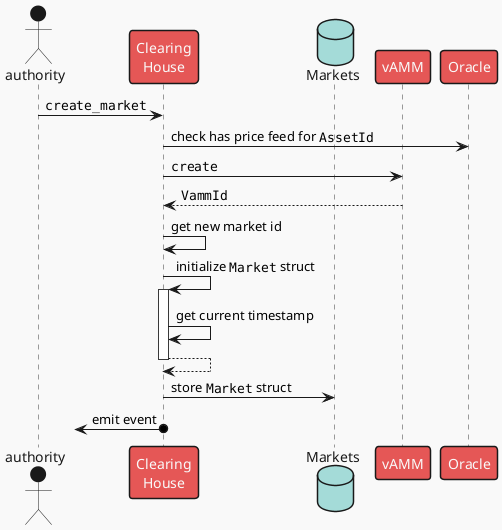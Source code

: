 @startuml create_market
!theme mars

actor "authority" as g
participant "Clearing\nHouse" as ch
database "Markets" as markets
participant "vAMM" as vamm
participant "Oracle" as oracle 

g -> ch : ""create_market""

ch -> oracle : check has price feed for ""AssetId""

ch -> vamm : ""create""
return ""VammId""

ch -> ch : get new market id

ch -> ch ++: initialize ""Market"" struct
ch -> ch: get current timestamp
return

ch -> markets : store ""Market"" struct

?<-o ch : emit event
@enduml